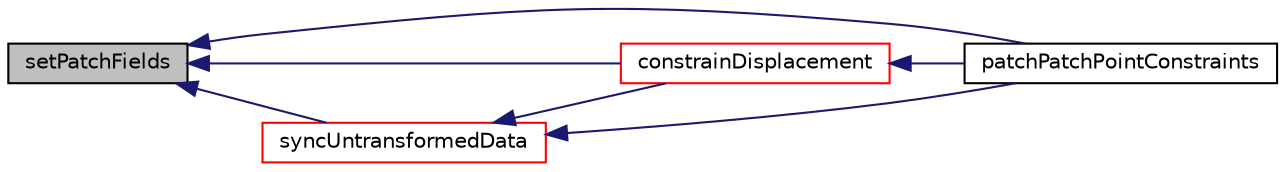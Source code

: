 digraph "setPatchFields"
{
  bgcolor="transparent";
  edge [fontname="Helvetica",fontsize="10",labelfontname="Helvetica",labelfontsize="10"];
  node [fontname="Helvetica",fontsize="10",shape=record];
  rankdir="LR";
  Node1 [label="setPatchFields",height=0.2,width=0.4,color="black", fillcolor="grey75", style="filled", fontcolor="black"];
  Node1 -> Node2 [dir="back",color="midnightblue",fontsize="10",style="solid",fontname="Helvetica"];
  Node2 [label="constrainDisplacement",height=0.2,width=0.4,color="red",URL="$a01876.html#aed9f62ddc435fe487cb9d0dbbbcb3d3b",tooltip="Apply boundary conditions (single-patch constraints),. "];
  Node2 -> Node3 [dir="back",color="midnightblue",fontsize="10",style="solid",fontname="Helvetica"];
  Node3 [label="patchPatchPointConstraints",height=0.2,width=0.4,color="black",URL="$a01876.html#aa99d68f7e3a68e820fecefd77c816494",tooltip="Actual constraints. "];
  Node1 -> Node3 [dir="back",color="midnightblue",fontsize="10",style="solid",fontname="Helvetica"];
  Node1 -> Node4 [dir="back",color="midnightblue",fontsize="10",style="solid",fontname="Helvetica"];
  Node4 [label="syncUntransformedData",height=0.2,width=0.4,color="red",URL="$a01876.html#a60a2f4543c7dc5c768bd06768d7004c6",tooltip="Helper: sync data on collocated points only. "];
  Node4 -> Node2 [dir="back",color="midnightblue",fontsize="10",style="solid",fontname="Helvetica"];
  Node4 -> Node3 [dir="back",color="midnightblue",fontsize="10",style="solid",fontname="Helvetica"];
}
